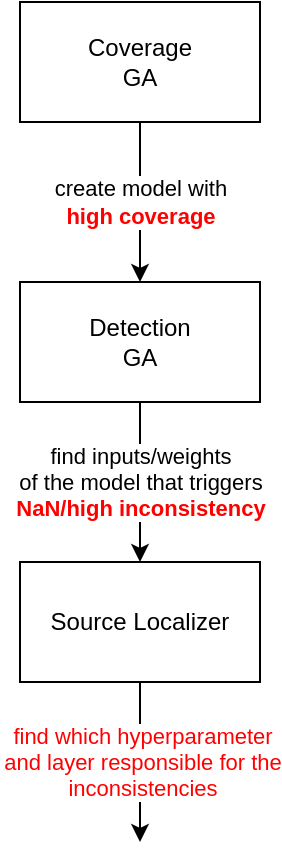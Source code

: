 <mxfile version="17.4.5" type="github">
  <diagram id="nrPddMPQ2ucWsoKjsucz" name="Page-1">
    <mxGraphModel dx="528" dy="1267" grid="1" gridSize="10" guides="1" tooltips="1" connect="1" arrows="1" fold="1" page="1" pageScale="1" pageWidth="827" pageHeight="1169" math="0" shadow="0">
      <root>
        <mxCell id="0" />
        <mxCell id="1" parent="0" />
        <mxCell id="dhg-PbAKEU2N6swECHbK-6" value="create model with &lt;br&gt;&lt;b&gt;&lt;font color=&quot;#ff0000&quot;&gt;high coverage&lt;/font&gt;&lt;/b&gt;" style="edgeStyle=orthogonalEdgeStyle;rounded=0;orthogonalLoop=1;jettySize=auto;html=1;" edge="1" parent="1" source="dhg-PbAKEU2N6swECHbK-3" target="dhg-PbAKEU2N6swECHbK-5">
          <mxGeometry relative="1" as="geometry" />
        </mxCell>
        <mxCell id="dhg-PbAKEU2N6swECHbK-3" value="Coverage&lt;br&gt;GA" style="rounded=0;whiteSpace=wrap;html=1;" vertex="1" parent="1">
          <mxGeometry x="170" y="270" width="120" height="60" as="geometry" />
        </mxCell>
        <mxCell id="dhg-PbAKEU2N6swECHbK-8" value="find inputs/weights&lt;br&gt;of the model that&amp;nbsp;triggers &lt;br&gt;&lt;b&gt;&lt;font color=&quot;#ff0000&quot;&gt;NaN/high inconsistency&lt;/font&gt;&lt;/b&gt;" style="edgeStyle=orthogonalEdgeStyle;rounded=0;orthogonalLoop=1;jettySize=auto;html=1;" edge="1" parent="1" source="dhg-PbAKEU2N6swECHbK-5" target="dhg-PbAKEU2N6swECHbK-7">
          <mxGeometry relative="1" as="geometry" />
        </mxCell>
        <mxCell id="dhg-PbAKEU2N6swECHbK-5" value="Detection&lt;br&gt;GA" style="rounded=0;whiteSpace=wrap;html=1;" vertex="1" parent="1">
          <mxGeometry x="170" y="410" width="120" height="60" as="geometry" />
        </mxCell>
        <mxCell id="dhg-PbAKEU2N6swECHbK-13" value="find which hyperparameter&lt;br&gt;and layer responsible for the&lt;br&gt;inconsistencies" style="edgeStyle=orthogonalEdgeStyle;rounded=0;orthogonalLoop=1;jettySize=auto;html=1;fontColor=#FF0000;" edge="1" parent="1" source="dhg-PbAKEU2N6swECHbK-7">
          <mxGeometry relative="1" as="geometry">
            <mxPoint x="230" y="690" as="targetPoint" />
          </mxGeometry>
        </mxCell>
        <mxCell id="dhg-PbAKEU2N6swECHbK-7" value="Source Localizer" style="rounded=0;whiteSpace=wrap;html=1;" vertex="1" parent="1">
          <mxGeometry x="170" y="550" width="120" height="60" as="geometry" />
        </mxCell>
      </root>
    </mxGraphModel>
  </diagram>
</mxfile>
